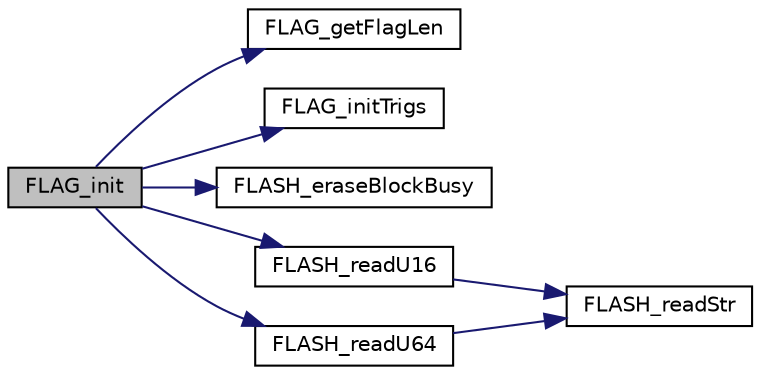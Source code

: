 digraph "FLAG_init"
{
 // LATEX_PDF_SIZE
  edge [fontname="Helvetica",fontsize="10",labelfontname="Helvetica",labelfontsize="10"];
  node [fontname="Helvetica",fontsize="10",shape=record];
  rankdir="LR";
  Node1 [label="FLAG_init",height=0.2,width=0.4,color="black", fillcolor="grey75", style="filled", fontcolor="black",tooltip=" "];
  Node1 -> Node2 [color="midnightblue",fontsize="10",style="solid"];
  Node2 [label="FLAG_getFlagLen",height=0.2,width=0.4,color="black", fillcolor="white", style="filled",URL="$flag_8c.html#aa7b99d7c513bb6fd74f0eefaf97669f3",tooltip=" "];
  Node1 -> Node3 [color="midnightblue",fontsize="10",style="solid"];
  Node3 [label="FLAG_initTrigs",height=0.2,width=0.4,color="black", fillcolor="white", style="filled",URL="$flag_8c.html#aca929b2ff9043d2ccb2ba63217d87094",tooltip=" "];
  Node1 -> Node4 [color="midnightblue",fontsize="10",style="solid"];
  Node4 [label="FLASH_eraseBlockBusy",height=0.2,width=0.4,color="black", fillcolor="white", style="filled",URL="$flash_8c.html#a600505051d0229fa1cc65c223bdb91ec",tooltip=" "];
  Node1 -> Node5 [color="midnightblue",fontsize="10",style="solid"];
  Node5 [label="FLASH_readU16",height=0.2,width=0.4,color="black", fillcolor="white", style="filled",URL="$flash_8c.html#aa0e000ec75e59cd7b70ea970c026b7b2",tooltip=" "];
  Node5 -> Node6 [color="midnightblue",fontsize="10",style="solid"];
  Node6 [label="FLASH_readStr",height=0.2,width=0.4,color="black", fillcolor="white", style="filled",URL="$flash_8c.html#a0e297d230d5f834b4eea43dc1792e113",tooltip=" "];
  Node1 -> Node7 [color="midnightblue",fontsize="10",style="solid"];
  Node7 [label="FLASH_readU64",height=0.2,width=0.4,color="black", fillcolor="white", style="filled",URL="$flash_8c.html#aee03124ae2e7ee9cd60372805ad47eb4",tooltip=" "];
  Node7 -> Node6 [color="midnightblue",fontsize="10",style="solid"];
}
